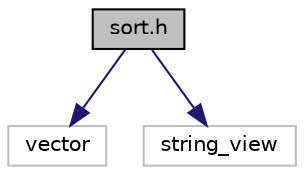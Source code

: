 digraph "sort.h"
{
 // LATEX_PDF_SIZE
  edge [fontname="Helvetica",fontsize="10",labelfontname="Helvetica",labelfontsize="10"];
  node [fontname="Helvetica",fontsize="10",shape=record];
  Node1 [label="sort.h",height=0.2,width=0.4,color="black", fillcolor="grey75", style="filled", fontcolor="black",tooltip="Header contains functions which sort poem strings."];
  Node1 -> Node2 [color="midnightblue",fontsize="10",style="solid",fontname="Helvetica"];
  Node2 [label="vector",height=0.2,width=0.4,color="grey75", fillcolor="white", style="filled",tooltip=" "];
  Node1 -> Node3 [color="midnightblue",fontsize="10",style="solid",fontname="Helvetica"];
  Node3 [label="string_view",height=0.2,width=0.4,color="grey75", fillcolor="white", style="filled",tooltip=" "];
}
